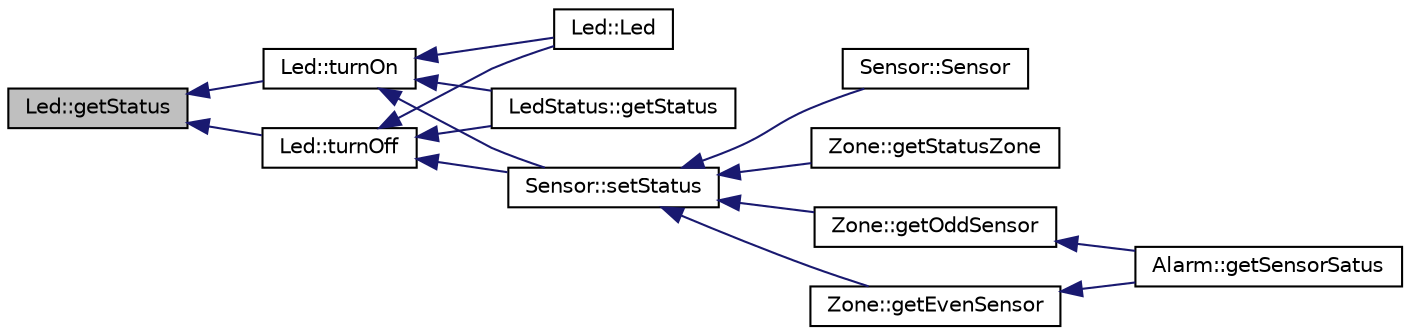 digraph "Led::getStatus"
{
  edge [fontname="Helvetica",fontsize="10",labelfontname="Helvetica",labelfontsize="10"];
  node [fontname="Helvetica",fontsize="10",shape=record];
  rankdir="LR";
  Node6 [label="Led::getStatus",height=0.2,width=0.4,color="black", fillcolor="grey75", style="filled", fontcolor="black"];
  Node6 -> Node7 [dir="back",color="midnightblue",fontsize="10",style="solid",fontname="Helvetica"];
  Node7 [label="Led::turnOn",height=0.2,width=0.4,color="black", fillcolor="white", style="filled",URL="$class_led.html#a31b9aebd54e73a88eba93068f70fd58c",tooltip="Ligar led. "];
  Node7 -> Node8 [dir="back",color="midnightblue",fontsize="10",style="solid",fontname="Helvetica"];
  Node8 [label="Led::Led",height=0.2,width=0.4,color="black", fillcolor="white", style="filled",URL="$class_led.html#a209d7b382d287180c1aa7a21e05089fb",tooltip="Construct a new Led Status:: Led Status object. "];
  Node7 -> Node9 [dir="back",color="midnightblue",fontsize="10",style="solid",fontname="Helvetica"];
  Node9 [label="LedStatus::getStatus",height=0.2,width=0.4,color="black", fillcolor="white", style="filled",URL="$class_led_status.html#a7066d194b3cdbf0bd3060d9c8caab57a",tooltip="Get the Status object. "];
  Node7 -> Node10 [dir="back",color="midnightblue",fontsize="10",style="solid",fontname="Helvetica"];
  Node10 [label="Sensor::setStatus",height=0.2,width=0.4,color="black", fillcolor="white", style="filled",URL="$class_sensor.html#a7972be02ffc4de06189bf1674b10e7ca",tooltip="Set the Status object. "];
  Node10 -> Node11 [dir="back",color="midnightblue",fontsize="10",style="solid",fontname="Helvetica"];
  Node11 [label="Sensor::Sensor",height=0.2,width=0.4,color="black", fillcolor="white", style="filled",URL="$class_sensor.html#aef2bf4394880b37e5bfac7844ab54d02",tooltip="Construct a new Sensor:: Sensor object. "];
  Node10 -> Node12 [dir="back",color="midnightblue",fontsize="10",style="solid",fontname="Helvetica"];
  Node12 [label="Zone::getStatusZone",height=0.2,width=0.4,color="black", fillcolor="white", style="filled",URL="$class_zone.html#a26da79be2c787070436e1c42de6f7d22",tooltip="Get the Status Zone object. "];
  Node10 -> Node13 [dir="back",color="midnightblue",fontsize="10",style="solid",fontname="Helvetica"];
  Node13 [label="Zone::getOddSensor",height=0.2,width=0.4,color="black", fillcolor="white", style="filled",URL="$class_zone.html#a495ba72fe52cd15ae0c350982790d829",tooltip="Get the Odd Sensor Status object. "];
  Node13 -> Node14 [dir="back",color="midnightblue",fontsize="10",style="solid",fontname="Helvetica"];
  Node14 [label="Alarm::getSensorSatus",height=0.2,width=0.4,color="black", fillcolor="white", style="filled",URL="$class_alarm.html#ad7781f5f9819e345dc045e9b6857fcd8",tooltip="Get the Sensor Satus object. "];
  Node10 -> Node15 [dir="back",color="midnightblue",fontsize="10",style="solid",fontname="Helvetica"];
  Node15 [label="Zone::getEvenSensor",height=0.2,width=0.4,color="black", fillcolor="white", style="filled",URL="$class_zone.html#acd26c4609d6d53efac16d338685001f6",tooltip="Get the Even Sensor Status object. "];
  Node15 -> Node14 [dir="back",color="midnightblue",fontsize="10",style="solid",fontname="Helvetica"];
  Node6 -> Node16 [dir="back",color="midnightblue",fontsize="10",style="solid",fontname="Helvetica"];
  Node16 [label="Led::turnOff",height=0.2,width=0.4,color="black", fillcolor="white", style="filled",URL="$class_led.html#a1ae7b75842a5395a46251abfbd798166",tooltip="Desligar o Led. "];
  Node16 -> Node8 [dir="back",color="midnightblue",fontsize="10",style="solid",fontname="Helvetica"];
  Node16 -> Node9 [dir="back",color="midnightblue",fontsize="10",style="solid",fontname="Helvetica"];
  Node16 -> Node10 [dir="back",color="midnightblue",fontsize="10",style="solid",fontname="Helvetica"];
}
